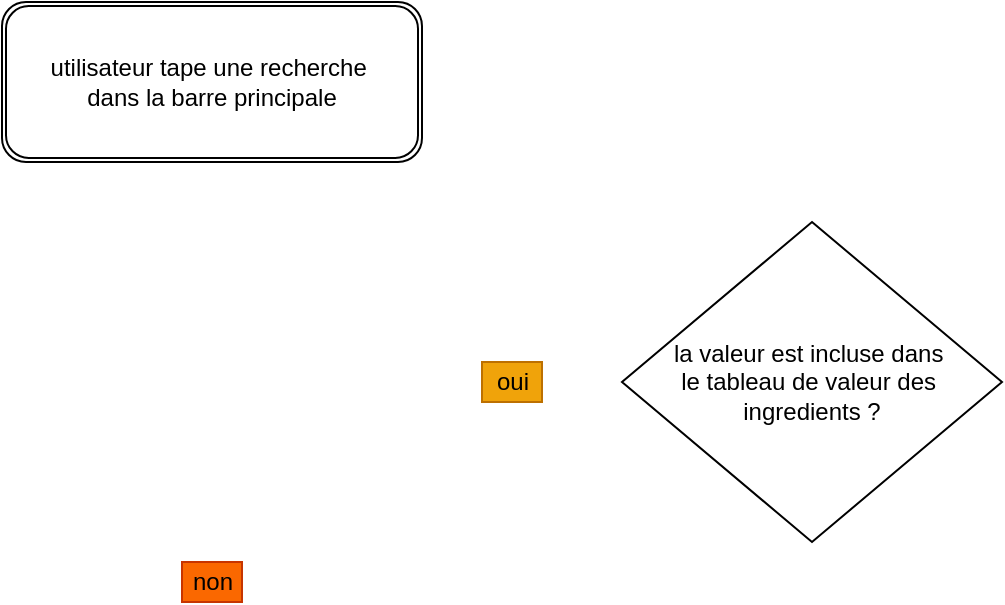 <mxfile>
    <diagram id="_2jcx-t62Wp5KSKA55ZE" name="Page-1">
        <mxGraphModel dx="1286" dy="744" grid="1" gridSize="10" guides="1" tooltips="1" connect="1" arrows="1" fold="1" page="1" pageScale="1" pageWidth="1400" pageHeight="850" math="0" shadow="0">
            <root>
                <mxCell id="0"/>
                <mxCell id="1" parent="0"/>
                <mxCell id="2" value="utilisateur tape une recherche&amp;nbsp; &lt;br&gt;dans la barre principale" style="shape=ext;double=1;rounded=1;whiteSpace=wrap;html=1;" vertex="1" parent="1">
                    <mxGeometry x="20" y="30" width="210" height="80" as="geometry"/>
                </mxCell>
                <mxCell id="3" value="la valeur est incluse dans&amp;nbsp;&lt;br&gt;le tableau de valeur des&amp;nbsp; ingredients ?" style="rhombus;whiteSpace=wrap;html=1;rotation=0;" vertex="1" parent="1">
                    <mxGeometry x="330" y="140" width="190" height="160" as="geometry"/>
                </mxCell>
                <mxCell id="4" value="oui" style="text;html=1;align=center;verticalAlign=middle;resizable=0;points=[];autosize=1;strokeColor=#BD7000;fillColor=#f0a30a;sketch=0;shadow=0;fontColor=#000000;" vertex="1" parent="1">
                    <mxGeometry x="260" y="210" width="30" height="20" as="geometry"/>
                </mxCell>
                <mxCell id="5" value="non" style="text;html=1;align=center;verticalAlign=middle;resizable=0;points=[];autosize=1;strokeColor=#C73500;fillColor=#fa6800;sketch=0;shadow=0;fontColor=#000000;" vertex="1" parent="1">
                    <mxGeometry x="110" y="310" width="30" height="20" as="geometry"/>
                </mxCell>
            </root>
        </mxGraphModel>
    </diagram>
</mxfile>